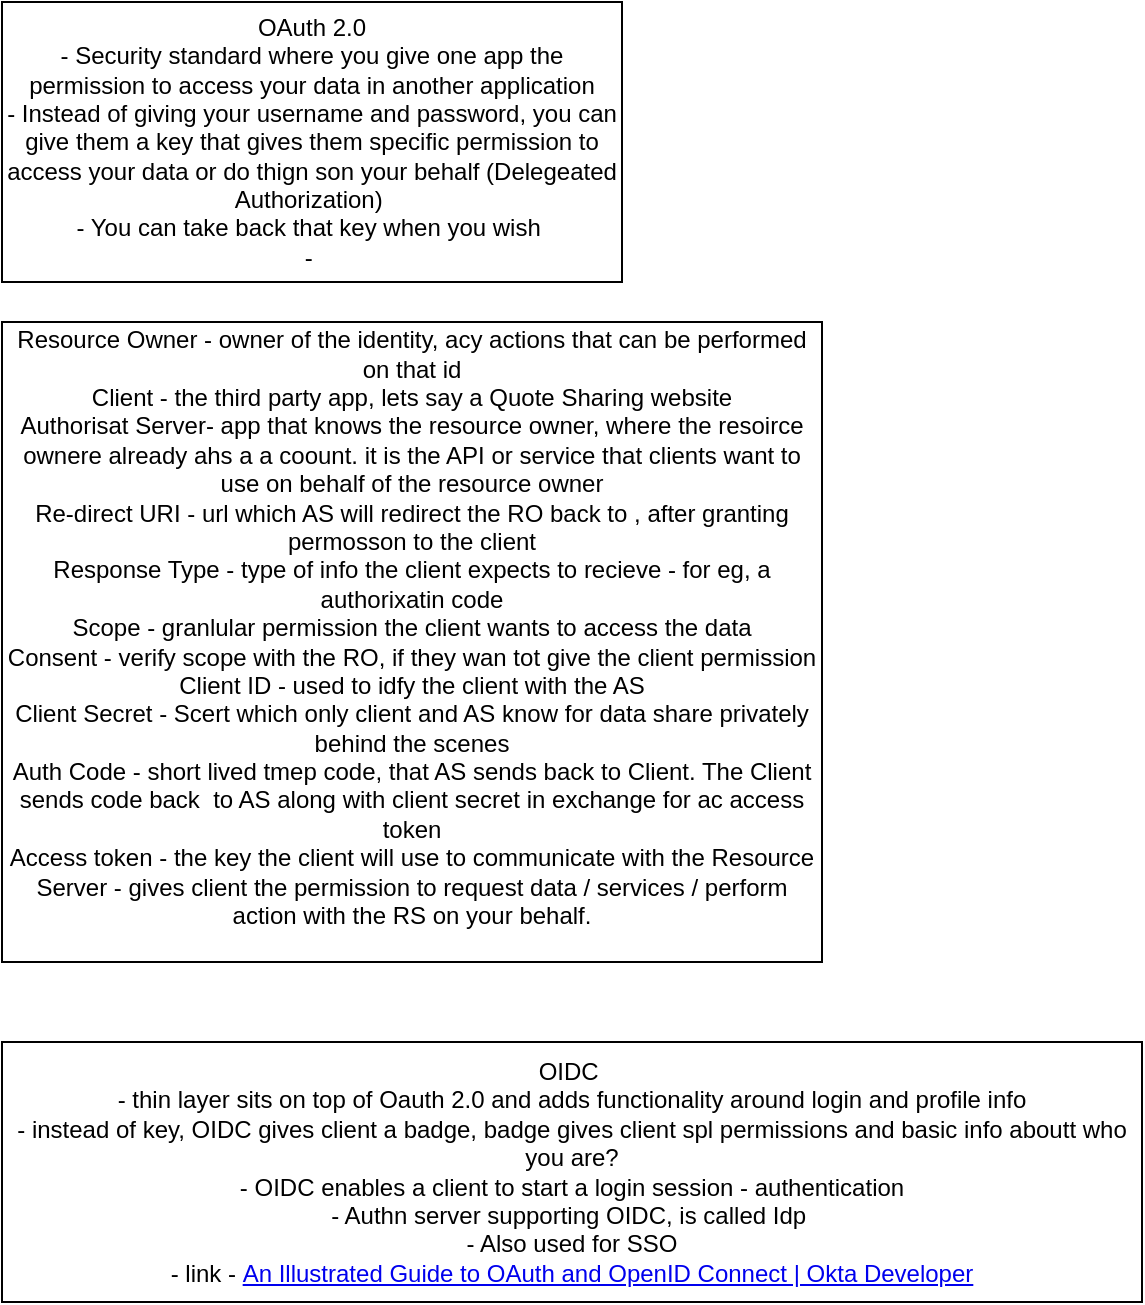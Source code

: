 <mxfile version="22.0.6" type="github">
  <diagram name="Page-1" id="27o033FKSgjL3gS65ODX">
    <mxGraphModel dx="2026" dy="1149" grid="1" gridSize="10" guides="1" tooltips="1" connect="1" arrows="1" fold="1" page="1" pageScale="1" pageWidth="850" pageHeight="1100" math="0" shadow="0">
      <root>
        <mxCell id="0" />
        <mxCell id="1" parent="0" />
        <mxCell id="qkrLLhdO1Dh7-_sczCZN-1" value="OAuth 2.0&lt;br&gt;- Security standard where you give one app the permission to access your data in another application&lt;br&gt;- Instead of giving your username and password, you can give them a key that gives them specific permission to access your data or do thign son your behalf (Delegeated Authorization)&amp;nbsp;&lt;br&gt;- You can take back that key when you wish&amp;nbsp;&lt;br&gt;-&amp;nbsp;" style="rounded=0;whiteSpace=wrap;html=1;" parent="1" vertex="1">
          <mxGeometry x="60" y="50" width="310" height="140" as="geometry" />
        </mxCell>
        <mxCell id="qkrLLhdO1Dh7-_sczCZN-2" value="Resource Owner - owner of the identity, acy actions that can be performed on that id&lt;br&gt;Client - the third party app, lets say a Quote Sharing website&lt;br&gt;Authorisat Server- app that knows the resource owner, where the resoirce ownere already ahs a a coount. it is the API or service that clients want to use on behalf of the resource owner&lt;br&gt;Re-direct URI - url which AS will redirect the RO back to , after granting permosson to the client&lt;br&gt;Response Type - type of info the client expects to recieve - for eg, a authorixatin code&lt;br&gt;Scope - granlular permission the client wants to access the data&lt;br&gt;Consent - verify scope with the RO, if they wan tot give the client permission&lt;br&gt;Client ID - used to idfy the client with the AS&lt;br&gt;Client Secret - Scert which only client and AS know for data share privately behind the scenes&lt;br&gt;Auth Code - short lived tmep code, that AS sends back to Client. The Client sends code back&amp;nbsp; to AS along with client secret in exchange for ac access token&lt;br&gt;Access token - the key the client will use to communicate with the Resource Server - gives client the permission to request data / services / perform action with the RS on your behalf.&lt;br&gt;&amp;nbsp;" style="rounded=0;whiteSpace=wrap;html=1;" parent="1" vertex="1">
          <mxGeometry x="60" y="210" width="410" height="320" as="geometry" />
        </mxCell>
        <mxCell id="qkrLLhdO1Dh7-_sczCZN-3" value="OIDC&amp;nbsp;&lt;br&gt;- thin layer sits on top of Oauth 2.0 and adds functionality around login and profile info&lt;br&gt;- instead of key, OIDC gives client a badge, badge gives client spl permissions and basic info aboutt who you are?&lt;br&gt;- OIDC enables a client to start a login session - authentication&lt;br&gt;- Authn server supporting OIDC, is called Idp&amp;nbsp;&lt;br&gt;- Also used for SSO&lt;br&gt;- link -&amp;nbsp;&lt;a href=&quot;https://developer.okta.com/blog/2019/10/21/illustrated-guide-to-oauth-and-oidc&quot;&gt;An Illustrated Guide to OAuth and OpenID Connect | Okta Developer&lt;/a&gt;" style="rounded=0;whiteSpace=wrap;html=1;" parent="1" vertex="1">
          <mxGeometry x="60" y="570" width="570" height="130" as="geometry" />
        </mxCell>
      </root>
    </mxGraphModel>
  </diagram>
</mxfile>
